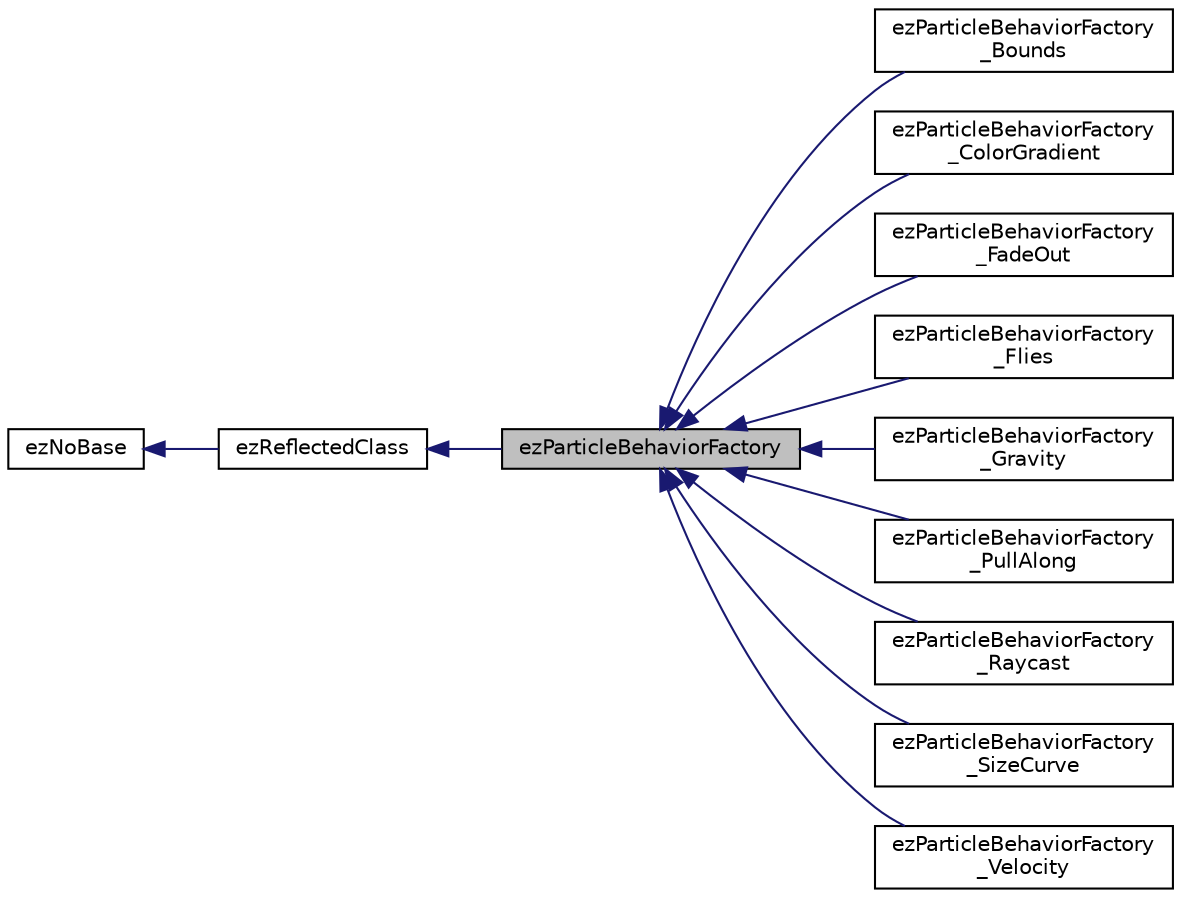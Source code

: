 digraph "ezParticleBehaviorFactory"
{
 // LATEX_PDF_SIZE
  edge [fontname="Helvetica",fontsize="10",labelfontname="Helvetica",labelfontsize="10"];
  node [fontname="Helvetica",fontsize="10",shape=record];
  rankdir="LR";
  Node1 [label="ezParticleBehaviorFactory",height=0.2,width=0.4,color="black", fillcolor="grey75", style="filled", fontcolor="black",tooltip="Base class for all particle behaviors."];
  Node2 -> Node1 [dir="back",color="midnightblue",fontsize="10",style="solid",fontname="Helvetica"];
  Node2 [label="ezReflectedClass",height=0.2,width=0.4,color="black", fillcolor="white", style="filled",URL="$db/d45/classez_reflected_class.htm",tooltip="All classes that should be dynamically reflectable, need to be derived from this base class."];
  Node3 -> Node2 [dir="back",color="midnightblue",fontsize="10",style="solid",fontname="Helvetica"];
  Node3 [label="ezNoBase",height=0.2,width=0.4,color="black", fillcolor="white", style="filled",URL="$d4/d02/classez_no_base.htm",tooltip="Dummy type to pass to templates and macros that expect a base type for a class that has no base."];
  Node1 -> Node4 [dir="back",color="midnightblue",fontsize="10",style="solid",fontname="Helvetica"];
  Node4 [label="ezParticleBehaviorFactory\l_Bounds",height=0.2,width=0.4,color="black", fillcolor="white", style="filled",URL="$d1/da6/classez_particle_behavior_factory___bounds.htm",tooltip=" "];
  Node1 -> Node5 [dir="back",color="midnightblue",fontsize="10",style="solid",fontname="Helvetica"];
  Node5 [label="ezParticleBehaviorFactory\l_ColorGradient",height=0.2,width=0.4,color="black", fillcolor="white", style="filled",URL="$d8/ddb/classez_particle_behavior_factory___color_gradient.htm",tooltip=" "];
  Node1 -> Node6 [dir="back",color="midnightblue",fontsize="10",style="solid",fontname="Helvetica"];
  Node6 [label="ezParticleBehaviorFactory\l_FadeOut",height=0.2,width=0.4,color="black", fillcolor="white", style="filled",URL="$de/d86/classez_particle_behavior_factory___fade_out.htm",tooltip=" "];
  Node1 -> Node7 [dir="back",color="midnightblue",fontsize="10",style="solid",fontname="Helvetica"];
  Node7 [label="ezParticleBehaviorFactory\l_Flies",height=0.2,width=0.4,color="black", fillcolor="white", style="filled",URL="$dd/df8/classez_particle_behavior_factory___flies.htm",tooltip=" "];
  Node1 -> Node8 [dir="back",color="midnightblue",fontsize="10",style="solid",fontname="Helvetica"];
  Node8 [label="ezParticleBehaviorFactory\l_Gravity",height=0.2,width=0.4,color="black", fillcolor="white", style="filled",URL="$d4/de0/classez_particle_behavior_factory___gravity.htm",tooltip=" "];
  Node1 -> Node9 [dir="back",color="midnightblue",fontsize="10",style="solid",fontname="Helvetica"];
  Node9 [label="ezParticleBehaviorFactory\l_PullAlong",height=0.2,width=0.4,color="black", fillcolor="white", style="filled",URL="$d8/def/classez_particle_behavior_factory___pull_along.htm",tooltip=" "];
  Node1 -> Node10 [dir="back",color="midnightblue",fontsize="10",style="solid",fontname="Helvetica"];
  Node10 [label="ezParticleBehaviorFactory\l_Raycast",height=0.2,width=0.4,color="black", fillcolor="white", style="filled",URL="$d0/dde/classez_particle_behavior_factory___raycast.htm",tooltip=" "];
  Node1 -> Node11 [dir="back",color="midnightblue",fontsize="10",style="solid",fontname="Helvetica"];
  Node11 [label="ezParticleBehaviorFactory\l_SizeCurve",height=0.2,width=0.4,color="black", fillcolor="white", style="filled",URL="$d7/d5f/classez_particle_behavior_factory___size_curve.htm",tooltip=" "];
  Node1 -> Node12 [dir="back",color="midnightblue",fontsize="10",style="solid",fontname="Helvetica"];
  Node12 [label="ezParticleBehaviorFactory\l_Velocity",height=0.2,width=0.4,color="black", fillcolor="white", style="filled",URL="$dc/dec/classez_particle_behavior_factory___velocity.htm",tooltip=" "];
}
